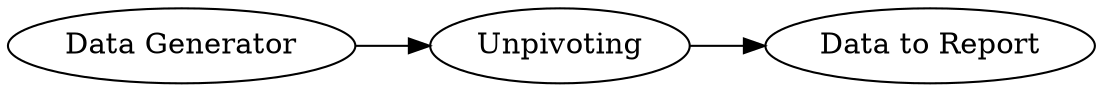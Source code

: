 digraph {
	2 -> 3
	1 -> 2
	1 [label="Data Generator"]
	3 [label="Data to Report"]
	2 [label=Unpivoting]
	rankdir=LR
}
